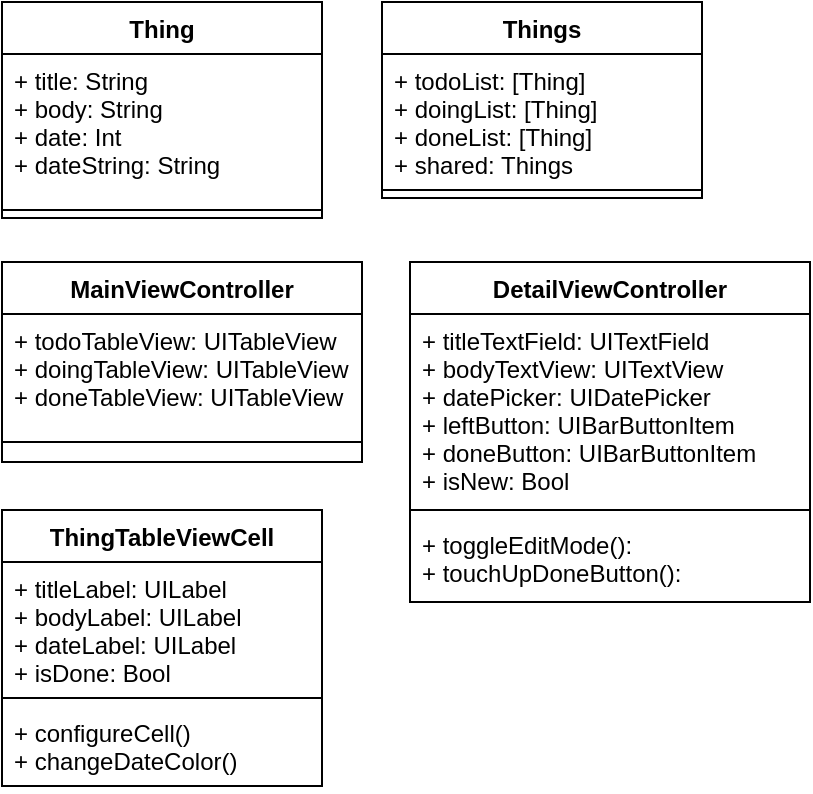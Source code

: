 <mxfile version="14.4.4" type="github">
  <diagram id="q1aIVAOFbqOrvlmknx2N" name="Page-1">
    <mxGraphModel dx="381" dy="502" grid="1" gridSize="10" guides="1" tooltips="1" connect="1" arrows="1" fold="1" page="1" pageScale="1" pageWidth="827" pageHeight="1169" math="0" shadow="0">
      <root>
        <mxCell id="0" />
        <mxCell id="1" parent="0" />
        <mxCell id="prMOYewgub1iAqoskops-27" value="MainViewController" style="swimlane;fontStyle=1;align=center;verticalAlign=top;childLayout=stackLayout;horizontal=1;startSize=26;horizontalStack=0;resizeParent=1;resizeParentMax=0;resizeLast=0;collapsible=1;marginBottom=0;" vertex="1" parent="1">
          <mxGeometry x="210" y="300" width="180" height="100" as="geometry" />
        </mxCell>
        <mxCell id="prMOYewgub1iAqoskops-28" value="+ todoTableView: UITableView&#xa;+ doingTableView: UITableView&#xa;+ doneTableView: UITableView" style="text;strokeColor=none;fillColor=none;align=left;verticalAlign=top;spacingLeft=4;spacingRight=4;overflow=hidden;rotatable=0;points=[[0,0.5],[1,0.5]];portConstraint=eastwest;" vertex="1" parent="prMOYewgub1iAqoskops-27">
          <mxGeometry y="26" width="180" height="54" as="geometry" />
        </mxCell>
        <mxCell id="prMOYewgub1iAqoskops-29" value="" style="line;strokeWidth=1;fillColor=none;align=left;verticalAlign=middle;spacingTop=-1;spacingLeft=3;spacingRight=3;rotatable=0;labelPosition=right;points=[];portConstraint=eastwest;" vertex="1" parent="prMOYewgub1iAqoskops-27">
          <mxGeometry y="80" width="180" height="20" as="geometry" />
        </mxCell>
        <mxCell id="prMOYewgub1iAqoskops-31" value="ThingTableViewCell" style="swimlane;fontStyle=1;align=center;verticalAlign=top;childLayout=stackLayout;horizontal=1;startSize=26;horizontalStack=0;resizeParent=1;resizeParentMax=0;resizeLast=0;collapsible=1;marginBottom=0;" vertex="1" parent="1">
          <mxGeometry x="210" y="424" width="160" height="138" as="geometry" />
        </mxCell>
        <mxCell id="prMOYewgub1iAqoskops-32" value="+ titleLabel: UILabel&#xa;+ bodyLabel: UILabel&#xa;+ dateLabel: UILabel&#xa;+ isDone: Bool&#xa;" style="text;strokeColor=none;fillColor=none;align=left;verticalAlign=top;spacingLeft=4;spacingRight=4;overflow=hidden;rotatable=0;points=[[0,0.5],[1,0.5]];portConstraint=eastwest;" vertex="1" parent="prMOYewgub1iAqoskops-31">
          <mxGeometry y="26" width="160" height="64" as="geometry" />
        </mxCell>
        <mxCell id="prMOYewgub1iAqoskops-33" value="" style="line;strokeWidth=1;fillColor=none;align=left;verticalAlign=middle;spacingTop=-1;spacingLeft=3;spacingRight=3;rotatable=0;labelPosition=right;points=[];portConstraint=eastwest;" vertex="1" parent="prMOYewgub1iAqoskops-31">
          <mxGeometry y="90" width="160" height="8" as="geometry" />
        </mxCell>
        <mxCell id="prMOYewgub1iAqoskops-34" value="+ configureCell()&#xa;+ changeDateColor()&#xa;&#xa;" style="text;strokeColor=none;fillColor=none;align=left;verticalAlign=top;spacingLeft=4;spacingRight=4;overflow=hidden;rotatable=0;points=[[0,0.5],[1,0.5]];portConstraint=eastwest;" vertex="1" parent="prMOYewgub1iAqoskops-31">
          <mxGeometry y="98" width="160" height="40" as="geometry" />
        </mxCell>
        <mxCell id="prMOYewgub1iAqoskops-36" value="DetailViewController" style="swimlane;fontStyle=1;align=center;verticalAlign=top;childLayout=stackLayout;horizontal=1;startSize=26;horizontalStack=0;resizeParent=1;resizeParentMax=0;resizeLast=0;collapsible=1;marginBottom=0;" vertex="1" parent="1">
          <mxGeometry x="414" y="300" width="200" height="170" as="geometry" />
        </mxCell>
        <mxCell id="prMOYewgub1iAqoskops-37" value="+ titleTextField: UITextField&#xa;+ bodyTextView: UITextView&#xa;+ datePicker: UIDatePicker&#xa;+ leftButton: UIBarButtonItem&#xa;+ doneButton: UIBarButtonItem&#xa;+ isNew: Bool" style="text;strokeColor=none;fillColor=none;align=left;verticalAlign=top;spacingLeft=4;spacingRight=4;overflow=hidden;rotatable=0;points=[[0,0.5],[1,0.5]];portConstraint=eastwest;" vertex="1" parent="prMOYewgub1iAqoskops-36">
          <mxGeometry y="26" width="200" height="94" as="geometry" />
        </mxCell>
        <mxCell id="prMOYewgub1iAqoskops-38" value="" style="line;strokeWidth=1;fillColor=none;align=left;verticalAlign=middle;spacingTop=-1;spacingLeft=3;spacingRight=3;rotatable=0;labelPosition=right;points=[];portConstraint=eastwest;" vertex="1" parent="prMOYewgub1iAqoskops-36">
          <mxGeometry y="120" width="200" height="8" as="geometry" />
        </mxCell>
        <mxCell id="prMOYewgub1iAqoskops-39" value="+ toggleEditMode():&#xa;+ touchUpDoneButton():" style="text;strokeColor=none;fillColor=none;align=left;verticalAlign=top;spacingLeft=4;spacingRight=4;overflow=hidden;rotatable=0;points=[[0,0.5],[1,0.5]];portConstraint=eastwest;" vertex="1" parent="prMOYewgub1iAqoskops-36">
          <mxGeometry y="128" width="200" height="42" as="geometry" />
        </mxCell>
        <mxCell id="prMOYewgub1iAqoskops-40" value="Thing" style="swimlane;fontStyle=1;align=center;verticalAlign=top;childLayout=stackLayout;horizontal=1;startSize=26;horizontalStack=0;resizeParent=1;resizeParentMax=0;resizeLast=0;collapsible=1;marginBottom=0;" vertex="1" parent="1">
          <mxGeometry x="210" y="170" width="160" height="108" as="geometry" />
        </mxCell>
        <mxCell id="prMOYewgub1iAqoskops-41" value="+ title: String&#xa;+ body: String&#xa;+ date: Int&#xa;+ dateString: String" style="text;strokeColor=none;fillColor=none;align=left;verticalAlign=top;spacingLeft=4;spacingRight=4;overflow=hidden;rotatable=0;points=[[0,0.5],[1,0.5]];portConstraint=eastwest;" vertex="1" parent="prMOYewgub1iAqoskops-40">
          <mxGeometry y="26" width="160" height="74" as="geometry" />
        </mxCell>
        <mxCell id="prMOYewgub1iAqoskops-42" value="" style="line;strokeWidth=1;fillColor=none;align=left;verticalAlign=middle;spacingTop=-1;spacingLeft=3;spacingRight=3;rotatable=0;labelPosition=right;points=[];portConstraint=eastwest;" vertex="1" parent="prMOYewgub1iAqoskops-40">
          <mxGeometry y="100" width="160" height="8" as="geometry" />
        </mxCell>
        <mxCell id="prMOYewgub1iAqoskops-44" value="Things" style="swimlane;fontStyle=1;align=center;verticalAlign=top;childLayout=stackLayout;horizontal=1;startSize=26;horizontalStack=0;resizeParent=1;resizeParentMax=0;resizeLast=0;collapsible=1;marginBottom=0;" vertex="1" parent="1">
          <mxGeometry x="400" y="170" width="160" height="98" as="geometry" />
        </mxCell>
        <mxCell id="prMOYewgub1iAqoskops-45" value="+ todoList: [Thing]&#xa;+ doingList: [Thing]&#xa;+ doneList: [Thing]&#xa;+ shared: Things" style="text;strokeColor=none;fillColor=none;align=left;verticalAlign=top;spacingLeft=4;spacingRight=4;overflow=hidden;rotatable=0;points=[[0,0.5],[1,0.5]];portConstraint=eastwest;" vertex="1" parent="prMOYewgub1iAqoskops-44">
          <mxGeometry y="26" width="160" height="64" as="geometry" />
        </mxCell>
        <mxCell id="prMOYewgub1iAqoskops-46" value="" style="line;strokeWidth=1;fillColor=none;align=left;verticalAlign=middle;spacingTop=-1;spacingLeft=3;spacingRight=3;rotatable=0;labelPosition=right;points=[];portConstraint=eastwest;" vertex="1" parent="prMOYewgub1iAqoskops-44">
          <mxGeometry y="90" width="160" height="8" as="geometry" />
        </mxCell>
      </root>
    </mxGraphModel>
  </diagram>
</mxfile>
